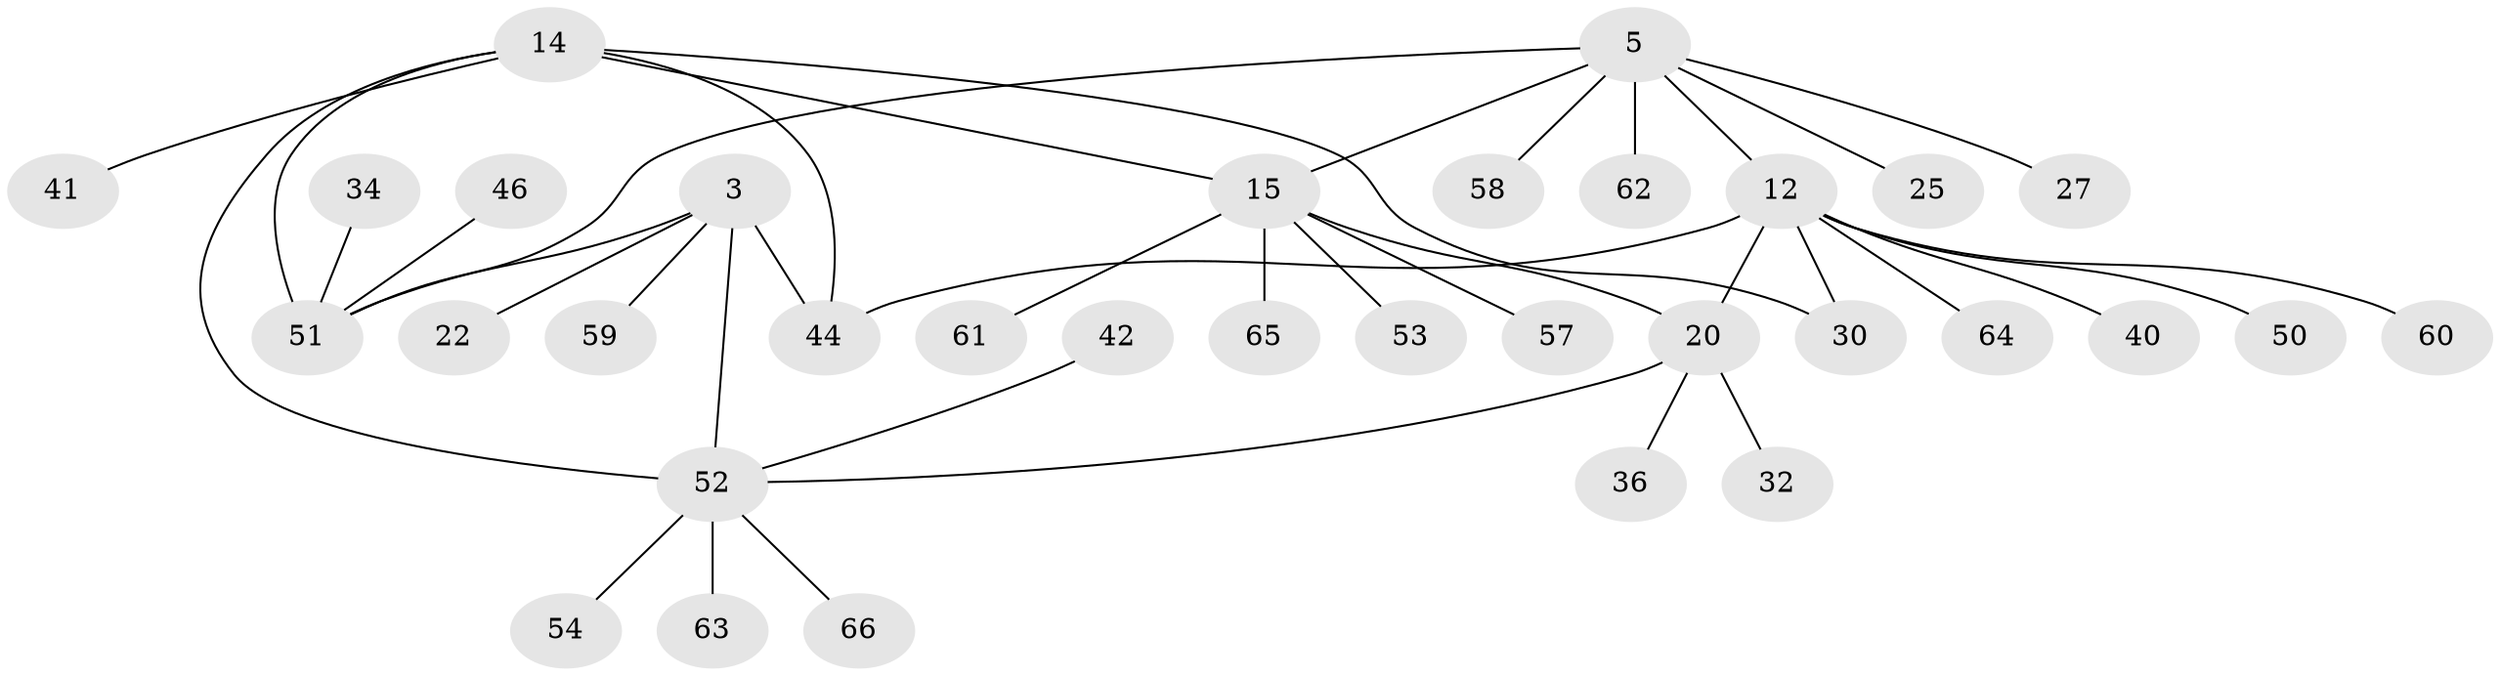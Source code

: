 // original degree distribution, {5: 0.030303030303030304, 7: 0.06060606060606061, 4: 0.10606060606060606, 3: 0.06060606060606061, 6: 0.030303030303030304, 8: 0.030303030303030304, 1: 0.5151515151515151, 2: 0.16666666666666666}
// Generated by graph-tools (version 1.1) at 2025/54/03/09/25 04:54:12]
// undirected, 33 vertices, 39 edges
graph export_dot {
graph [start="1"]
  node [color=gray90,style=filled];
  3;
  5 [super="+4"];
  12 [super="+11+8"];
  14;
  15 [super="+13"];
  20 [super="+10"];
  22;
  25;
  27;
  30 [super="+17+26"];
  32;
  34;
  36 [super="+31"];
  40 [super="+39"];
  41;
  42;
  44 [super="+9"];
  46;
  50 [super="+37"];
  51 [super="+49+6+19"];
  52 [super="+28+2"];
  53;
  54;
  57;
  58;
  59;
  60 [super="+56"];
  61 [super="+55"];
  62 [super="+23"];
  63;
  64 [super="+24+33+48"];
  65;
  66;
  3 -- 22;
  3 -- 44 [weight=2];
  3 -- 59;
  3 -- 52 [weight=2];
  3 -- 51;
  5 -- 25;
  5 -- 27;
  5 -- 58;
  5 -- 12 [weight=2];
  5 -- 15;
  5 -- 62;
  5 -- 51 [weight=2];
  12 -- 30;
  12 -- 20 [weight=2];
  12 -- 64;
  12 -- 40;
  12 -- 50;
  12 -- 60;
  12 -- 44 [weight=2];
  14 -- 15 [weight=2];
  14 -- 41;
  14 -- 52 [weight=2];
  14 -- 44;
  14 -- 30;
  14 -- 51;
  15 -- 65;
  15 -- 20 [weight=2];
  15 -- 53;
  15 -- 57;
  15 -- 61;
  20 -- 32;
  20 -- 52;
  20 -- 36;
  34 -- 51;
  42 -- 52;
  46 -- 51;
  52 -- 63;
  52 -- 66;
  52 -- 54;
}
